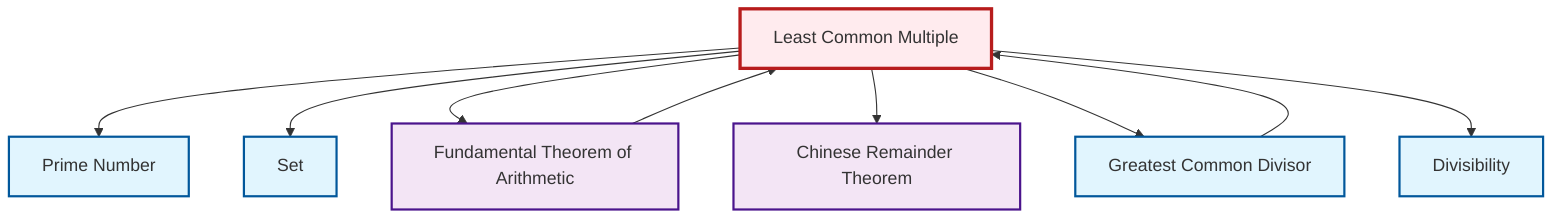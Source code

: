 graph TD
    classDef definition fill:#e1f5fe,stroke:#01579b,stroke-width:2px
    classDef theorem fill:#f3e5f5,stroke:#4a148c,stroke-width:2px
    classDef axiom fill:#fff3e0,stroke:#e65100,stroke-width:2px
    classDef example fill:#e8f5e9,stroke:#1b5e20,stroke-width:2px
    classDef current fill:#ffebee,stroke:#b71c1c,stroke-width:3px
    def-lcm["Least Common Multiple"]:::definition
    def-gcd["Greatest Common Divisor"]:::definition
    thm-fundamental-arithmetic["Fundamental Theorem of Arithmetic"]:::theorem
    def-divisibility["Divisibility"]:::definition
    def-set["Set"]:::definition
    thm-chinese-remainder["Chinese Remainder Theorem"]:::theorem
    def-prime["Prime Number"]:::definition
    def-lcm --> def-prime
    def-lcm --> def-set
    thm-fundamental-arithmetic --> def-lcm
    def-lcm --> thm-fundamental-arithmetic
    def-lcm --> thm-chinese-remainder
    def-lcm --> def-gcd
    def-gcd --> def-lcm
    def-lcm --> def-divisibility
    class def-lcm current